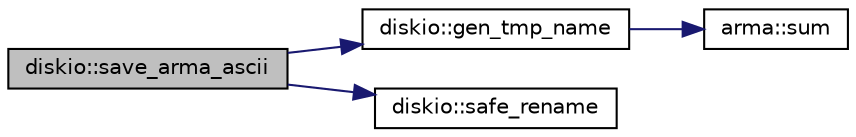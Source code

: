 digraph "diskio::save_arma_ascii"
{
  edge [fontname="Helvetica",fontsize="10",labelfontname="Helvetica",labelfontsize="10"];
  node [fontname="Helvetica",fontsize="10",shape=record];
  rankdir="LR";
  Node1 [label="diskio::save_arma_ascii",height=0.2,width=0.4,color="black", fillcolor="grey75", style="filled" fontcolor="black"];
  Node1 -> Node2 [color="midnightblue",fontsize="10",style="solid",fontname="Helvetica"];
  Node2 [label="diskio::gen_tmp_name",height=0.2,width=0.4,color="black", fillcolor="white", style="filled",URL="$group__diskio.html#ga81ac9508b1ee96fd24338a9701aeda71"];
  Node2 -> Node3 [color="midnightblue",fontsize="10",style="solid",fontname="Helvetica"];
  Node3 [label="arma::sum",height=0.2,width=0.4,color="black", fillcolor="white", style="filled",URL="$group__fn__sum.html#gaac94471603e655a8ad1e90659fd32bc4",tooltip="Delayed sum of elements of a matrix along a specified dimension (either rows or columns). The result is stored in a dense matrix that has either one column or one row. For dim = 0, find the sum of each column (traverse across rows) For dim = 1, find the sum of each row (traverse across columns) The default is dim = 0. NOTE: the dim argument is different than in Matlab/Octave."];
  Node1 -> Node4 [color="midnightblue",fontsize="10",style="solid",fontname="Helvetica"];
  Node4 [label="diskio::safe_rename",height=0.2,width=0.4,color="black", fillcolor="white", style="filled",URL="$group__diskio.html#gafd37296c4660795ae79ddb0766d4551a"];
}
